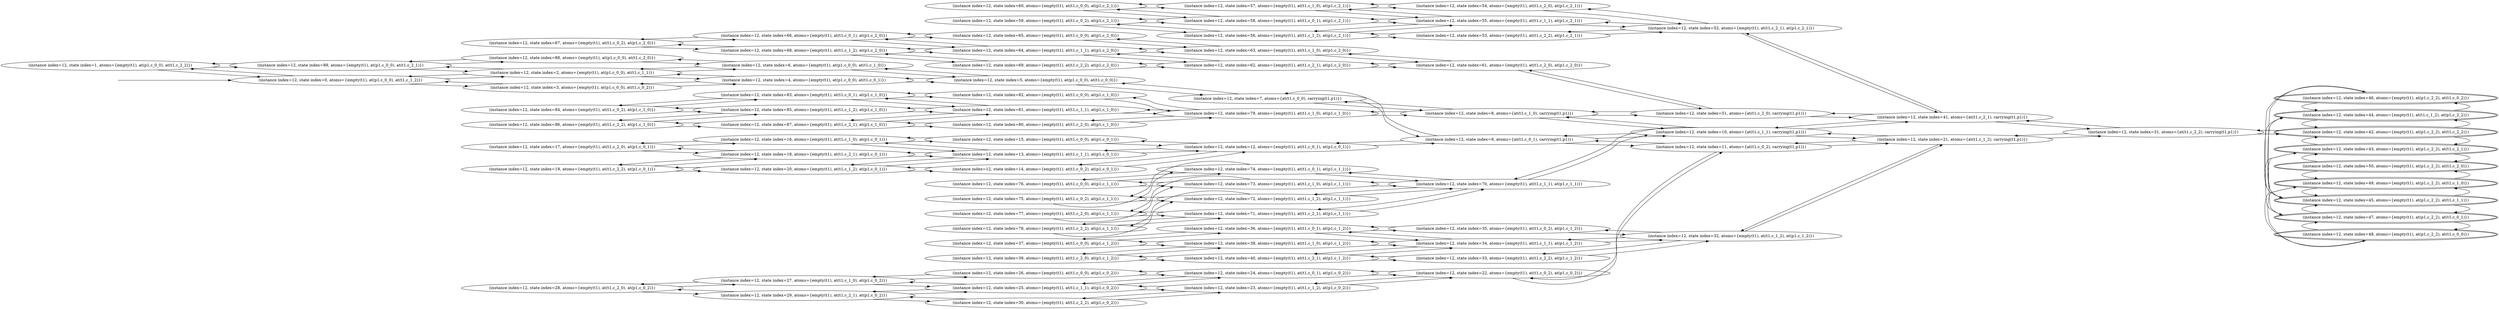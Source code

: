 digraph {
rankdir="LR"
s1[label="(instance index=12, state index=1, atoms={empty(t1), at(p1,c_0_0), at(t1,c_2_2)})"]
s89[label="(instance index=12, state index=89, atoms={empty(t1), at(p1,c_0_0), at(t1,c_2_1)})"]
s0[label="(instance index=12, state index=0, atoms={empty(t1), at(p1,c_0_0), at(t1,c_1_2)})"]
s67[label="(instance index=12, state index=67, atoms={empty(t1), at(t1,c_0_2), at(p1,c_2_0)})"]
s28[label="(instance index=12, state index=28, atoms={empty(t1), at(t1,c_2_0), at(p1,c_0_2)})"]
s19[label="(instance index=12, state index=19, atoms={empty(t1), at(t1,c_2_2), at(p1,c_0_1)})"]
s17[label="(instance index=12, state index=17, atoms={empty(t1), at(t1,c_2_0), at(p1,c_0_1)})"]
s84[label="(instance index=12, state index=84, atoms={empty(t1), at(t1,c_0_2), at(p1,c_1_0)})"]
s86[label="(instance index=12, state index=86, atoms={empty(t1), at(t1,c_2_2), at(p1,c_1_0)})"]
s88[label="(instance index=12, state index=88, atoms={empty(t1), at(p1,c_0_0), at(t1,c_2_0)})"]
s3[label="(instance index=12, state index=3, atoms={empty(t1), at(p1,c_0_0), at(t1,c_0_2)})"]
s2[label="(instance index=12, state index=2, atoms={empty(t1), at(p1,c_0_0), at(t1,c_1_1)})"]
s68[label="(instance index=12, state index=68, atoms={empty(t1), at(t1,c_1_2), at(p1,c_2_0)})"]
s66[label="(instance index=12, state index=66, atoms={empty(t1), at(t1,c_0_1), at(p1,c_2_0)})"]
s29[label="(instance index=12, state index=29, atoms={empty(t1), at(t1,c_2_1), at(p1,c_0_2)})"]
s27[label="(instance index=12, state index=27, atoms={empty(t1), at(t1,c_1_0), at(p1,c_0_2)})"]
s20[label="(instance index=12, state index=20, atoms={empty(t1), at(t1,c_1_2), at(p1,c_0_1)})"]
s18[label="(instance index=12, state index=18, atoms={empty(t1), at(t1,c_2_1), at(p1,c_0_1)})"]
s16[label="(instance index=12, state index=16, atoms={empty(t1), at(t1,c_1_0), at(p1,c_0_1)})"]
s85[label="(instance index=12, state index=85, atoms={empty(t1), at(t1,c_1_2), at(p1,c_1_0)})"]
s83[label="(instance index=12, state index=83, atoms={empty(t1), at(t1,c_0_1), at(p1,c_1_0)})"]
s87[label="(instance index=12, state index=87, atoms={empty(t1), at(t1,c_2_1), at(p1,c_1_0)})"]
s6[label="(instance index=12, state index=6, atoms={empty(t1), at(p1,c_0_0), at(t1,c_1_0)})"]
s4[label="(instance index=12, state index=4, atoms={empty(t1), at(p1,c_0_0), at(t1,c_0_1)})"]
s60[label="(instance index=12, state index=60, atoms={empty(t1), at(t1,c_0_0), at(p1,c_2_1)})"]
s59[label="(instance index=12, state index=59, atoms={empty(t1), at(t1,c_0_2), at(p1,c_2_1)})"]
s65[label="(instance index=12, state index=65, atoms={empty(t1), at(t1,c_0_0), at(p1,c_2_0)})"]
s69[label="(instance index=12, state index=69, atoms={empty(t1), at(t1,c_2_2), at(p1,c_2_0)})"]
s64[label="(instance index=12, state index=64, atoms={empty(t1), at(t1,c_1_1), at(p1,c_2_0)})"]
s37[label="(instance index=12, state index=37, atoms={empty(t1), at(t1,c_0_0), at(p1,c_1_2)})"]
s39[label="(instance index=12, state index=39, atoms={empty(t1), at(t1,c_2_0), at(p1,c_1_2)})"]
s26[label="(instance index=12, state index=26, atoms={empty(t1), at(t1,c_0_0), at(p1,c_0_2)})"]
s30[label="(instance index=12, state index=30, atoms={empty(t1), at(t1,c_2_2), at(p1,c_0_2)})"]
s25[label="(instance index=12, state index=25, atoms={empty(t1), at(t1,c_1_1), at(p1,c_0_2)})"]
s76[label="(instance index=12, state index=76, atoms={empty(t1), at(t1,c_0_0), at(p1,c_1_1)})"]
s75[label="(instance index=12, state index=75, atoms={empty(t1), at(t1,c_0_2), at(p1,c_1_1)})"]
s78[label="(instance index=12, state index=78, atoms={empty(t1), at(t1,c_2_2), at(p1,c_1_1)})"]
s77[label="(instance index=12, state index=77, atoms={empty(t1), at(t1,c_2_0), at(p1,c_1_1)})"]
s15[label="(instance index=12, state index=15, atoms={empty(t1), at(t1,c_0_0), at(p1,c_0_1)})"]
s14[label="(instance index=12, state index=14, atoms={empty(t1), at(t1,c_0_2), at(p1,c_0_1)})"]
s13[label="(instance index=12, state index=13, atoms={empty(t1), at(t1,c_1_1), at(p1,c_0_1)})"]
s82[label="(instance index=12, state index=82, atoms={empty(t1), at(t1,c_0_0), at(p1,c_1_0)})"]
s81[label="(instance index=12, state index=81, atoms={empty(t1), at(t1,c_1_1), at(p1,c_1_0)})"]
s5[label="(instance index=12, state index=5, atoms={empty(t1), at(p1,c_0_0), at(t1,c_0_0)})"]
s80[label="(instance index=12, state index=80, atoms={empty(t1), at(t1,c_2_0), at(p1,c_1_0)})"]
s63[label="(instance index=12, state index=63, atoms={empty(t1), at(t1,c_1_0), at(p1,c_2_0)})"]
s62[label="(instance index=12, state index=62, atoms={empty(t1), at(t1,c_2_1), at(p1,c_2_0)})"]
s38[label="(instance index=12, state index=38, atoms={empty(t1), at(t1,c_1_0), at(p1,c_1_2)})"]
s36[label="(instance index=12, state index=36, atoms={empty(t1), at(t1,c_0_1), at(p1,c_1_2)})"]
s40[label="(instance index=12, state index=40, atoms={empty(t1), at(t1,c_2_1), at(p1,c_1_2)})"]
s74[label="(instance index=12, state index=74, atoms={empty(t1), at(t1,c_0_1), at(p1,c_1_1)})"]
s73[label="(instance index=12, state index=73, atoms={empty(t1), at(t1,c_1_0), at(p1,c_1_1)})"]
s72[label="(instance index=12, state index=72, atoms={empty(t1), at(t1,c_1_2), at(p1,c_1_1)})"]
s24[label="(instance index=12, state index=24, atoms={empty(t1), at(t1,c_0_1), at(p1,c_0_2)})"]
s71[label="(instance index=12, state index=71, atoms={empty(t1), at(t1,c_2_1), at(p1,c_1_1)})"]
s12[label="(instance index=12, state index=12, atoms={empty(t1), at(t1,c_0_1), at(p1,c_0_1)})"]
s7[label="(instance index=12, state index=7, atoms={at(t1,c_0_0), carrying(t1,p1)})"]
s56[label="(instance index=12, state index=56, atoms={empty(t1), at(t1,c_1_2), at(p1,c_2_1)})"]
s79[label="(instance index=12, state index=79, atoms={empty(t1), at(t1,c_1_0), at(p1,c_1_0)})"]
s58[label="(instance index=12, state index=58, atoms={empty(t1), at(t1,c_0_1), at(p1,c_2_1)})"]
s57[label="(instance index=12, state index=57, atoms={empty(t1), at(t1,c_1_0), at(p1,c_2_1)})"]
s23[label="(instance index=12, state index=23, atoms={empty(t1), at(t1,c_1_2), at(p1,c_0_2)})"]
s54[label="(instance index=12, state index=54, atoms={empty(t1), at(t1,c_2_0), at(p1,c_2_1)})"]
s53[label="(instance index=12, state index=53, atoms={empty(t1), at(t1,c_2_2), at(p1,c_2_1)})"]
s61[label="(instance index=12, state index=61, atoms={empty(t1), at(t1,c_2_0), at(p1,c_2_0)})"]
s35[label="(instance index=12, state index=35, atoms={empty(t1), at(t1,c_0_2), at(p1,c_1_2)})"]
s9[label="(instance index=12, state index=9, atoms={at(t1,c_0_1), carrying(t1,p1)})"]
s34[label="(instance index=12, state index=34, atoms={empty(t1), at(t1,c_1_1), at(p1,c_1_2)})"]
s33[label="(instance index=12, state index=33, atoms={empty(t1), at(t1,c_2_2), at(p1,c_1_2)})"]
s55[label="(instance index=12, state index=55, atoms={empty(t1), at(t1,c_1_1), at(p1,c_2_1)})"]
s8[label="(instance index=12, state index=8, atoms={at(t1,c_1_0), carrying(t1,p1)})"]
s22[label="(instance index=12, state index=22, atoms={empty(t1), at(t1,c_0_2), at(p1,c_0_2)})"]
s70[label="(instance index=12, state index=70, atoms={empty(t1), at(t1,c_1_1), at(p1,c_1_1)})"]
s52[label="(instance index=12, state index=52, atoms={empty(t1), at(t1,c_2_1), at(p1,c_2_1)})"]
s51[label="(instance index=12, state index=51, atoms={at(t1,c_2_0), carrying(t1,p1)})"]
s32[label="(instance index=12, state index=32, atoms={empty(t1), at(t1,c_1_2), at(p1,c_1_2)})"]
s11[label="(instance index=12, state index=11, atoms={at(t1,c_0_2), carrying(t1,p1)})"]
s10[label="(instance index=12, state index=10, atoms={at(t1,c_1_1), carrying(t1,p1)})"]
s41[label="(instance index=12, state index=41, atoms={at(t1,c_2_1), carrying(t1,p1)})"]
s21[label="(instance index=12, state index=21, atoms={at(t1,c_1_2), carrying(t1,p1)})"]
s31[label="(instance index=12, state index=31, atoms={at(t1,c_2_2), carrying(t1,p1)})"]
s42[peripheries=2,label="(instance index=12, state index=42, atoms={empty(t1), at(p1,c_2_2), at(t1,c_2_2)})"]
s44[peripheries=2,label="(instance index=12, state index=44, atoms={empty(t1), at(t1,c_1_2), at(p1,c_2_2)})"]
s43[peripheries=2,label="(instance index=12, state index=43, atoms={empty(t1), at(p1,c_2_2), at(t1,c_2_1)})"]
s45[peripheries=2,label="(instance index=12, state index=45, atoms={empty(t1), at(p1,c_2_2), at(t1,c_1_1)})"]
s46[peripheries=2,label="(instance index=12, state index=46, atoms={empty(t1), at(p1,c_2_2), at(t1,c_0_2)})"]
s47[peripheries=2,label="(instance index=12, state index=47, atoms={empty(t1), at(p1,c_2_2), at(t1,c_0_1)})"]
s48[peripheries=2,label="(instance index=12, state index=48, atoms={empty(t1), at(p1,c_2_2), at(t1,c_0_0)})"]
s49[peripheries=2,label="(instance index=12, state index=49, atoms={empty(t1), at(p1,c_2_2), at(t1,c_1_0)})"]
s50[peripheries=2,label="(instance index=12, state index=50, atoms={empty(t1), at(p1,c_2_2), at(t1,c_2_0)})"]
Dangling [ label = "", style = invis ]
{ rank = same; Dangling }
Dangling -> s0
{ rank = same; s0}
{ rank = same; s89,s0}
{ rank = same; s67,s28,s19,s17,s84,s86,s88,s3,s2}
{ rank = same; s68,s66,s29,s27,s20,s18,s16,s85,s83,s87,s6,s4}
{ rank = same; s60,s59,s65,s69,s64,s37,s39,s26,s30,s25,s76,s75,s78,s77,s15,s14,s13,s82,s81,s5,s80}
{ rank = same; s63,s62,s38,s36,s40,s74,s73,s72,s24,s71,s12,s7,s56,s79,s58,s57,s23}
{ rank = same; s54,s53,s61,s35,s9,s34,s33,s55,s8,s22,s70}
{ rank = same; s52,s51,s32,s11,s10}
{ rank = same; s41,s21}
{ rank = same; s31}
{ rank = same; s42,s44,s43,s45,s46,s47,s48,s49,s50}
{
s1->s89
s1->s0
}
{
s89->s2
s89->s1
s89->s88
s0->s3
s0->s2
s0->s1
}
{
s67->s68
s67->s66
s28->s29
s28->s27
s19->s20
s19->s18
s17->s18
s17->s16
s84->s85
s84->s83
s86->s87
s86->s85
s88->s6
s88->s89
s3->s4
s3->s0
s2->s6
s2->s89
s2->s4
s2->s0
}
{
s68->s69
s68->s67
s68->s64
s66->s65
s66->s67
s66->s64
s29->s30
s29->s28
s29->s25
s27->s26
s27->s28
s27->s25
s20->s14
s20->s13
s20->s19
s18->s13
s18->s19
s18->s17
s16->s15
s16->s13
s16->s17
s85->s86
s85->s84
s85->s81
s83->s82
s83->s84
s83->s81
s87->s81
s87->s86
s87->s80
s6->s5
s6->s2
s6->s88
s4->s3
s4->s5
s4->s2
}
{
s60->s58
s60->s57
s59->s58
s59->s56
s65->s63
s65->s66
s69->s62
s69->s68
s64->s63
s64->s68
s64->s62
s64->s66
s37->s38
s37->s36
s39->s38
s39->s40
s26->s27
s26->s24
s30->s23
s30->s29
s25->s29
s25->s23
s25->s27
s25->s24
s76->s74
s76->s73
s75->s74
s75->s72
s78->s71
s78->s72
s77->s71
s77->s73
s15->s12
s15->s16
s14->s12
s14->s20
s13->s18
s13->s12
s13->s20
s13->s16
s82->s79
s82->s83
s81->s85
s81->s87
s81->s79
s81->s83
s5->s6
s5->s7
s5->s4
s80->s87
s80->s79
}
{
s63->s65
s63->s61
s63->s64
s62->s69
s62->s61
s62->s64
s38->s39
s38->s37
s38->s34
s36->s35
s36->s37
s36->s34
s40->s34
s40->s39
s40->s33
s74->s70
s74->s76
s74->s75
s73->s77
s73->s70
s73->s76
s72->s78
s72->s75
s72->s70
s24->s26
s24->s22
s24->s25
s71->s78
s71->s77
s71->s70
s12->s15
s12->s14
s12->s13
s12->s9
s7->s9
s7->s5
s7->s8
s56->s55
s56->s53
s56->s59
s79->s82
s79->s81
s79->s8
s79->s80
s58->s55
s58->s60
s58->s59
s57->s55
s57->s54
s57->s60
s23->s30
s23->s22
s23->s25
}
{
s54->s52
s54->s57
s53->s52
s53->s56
s61->s62
s61->s63
s61->s51
s35->s36
s35->s32
s9->s12
s9->s7
s9->s11
s9->s10
s34->s38
s34->s36
s34->s32
s34->s40
s33->s32
s33->s40
s55->s58
s55->s57
s55->s52
s55->s56
s8->s7
s8->s79
s8->s51
s8->s10
s22->s23
s22->s11
s22->s24
s70->s10
s70->s74
s70->s73
s70->s72
s70->s71
}
{
s52->s55
s52->s54
s52->s53
s52->s41
s51->s61
s51->s41
s51->s8
s32->s35
s32->s34
s32->s21
s32->s33
s11->s22
s11->s21
s11->s9
s10->s9
s10->s21
s10->s41
s10->s8
s10->s70
}
{
s41->s52
s41->s31
s41->s51
s41->s10
s21->s31
s21->s11
s21->s10
s21->s32
}
{
s31->s21
s31->s42
s31->s41
}
{
s42->s44
s42->s31
s42->s43
s44->s46
s44->s45
s44->s42
s43->s50
s43->s45
s43->s42
s45->s44
s45->s47
s45->s43
s45->s49
s46->s47
s46->s44
s47->s46
s47->s45
s47->s48
s48->s47
s48->s49
s49->s50
s49->s45
s49->s48
s50->s43
s50->s49
}
}
